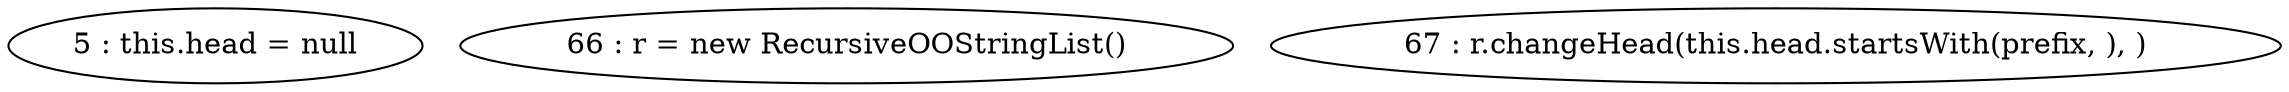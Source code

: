 digraph G {
"5 : this.head = null"
"66 : r = new RecursiveOOStringList()"
"67 : r.changeHead(this.head.startsWith(prefix, ), )"
}